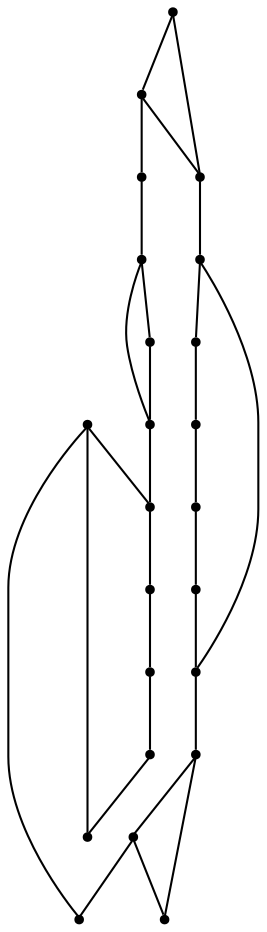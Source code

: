 graph {
  node [shape=point,comment="{\"directed\":false,\"doi\":\"10.1007/978-3-642-00219-9_40\",\"figure\":\"8 (6)\"}"]

  v0 [pos="1163.8654680119005,840.3099929206458"]
  v1 [pos="1096.2527042122774,840.3099929206458"]
  v2 [pos="1145.8520739355752,889.9529900381218"]
  v3 [pos="1141.3487492760946,939.4710103905721"]
  v4 [pos="1186.4447943399118,840.3099929206458"]
  v5 [pos="1114.3286422552064,993.6157787066676"]
  v6 [pos="1136.845424616614,867.4448972619099"]
  v7 [pos="1118.8320305402888,867.4448972619099"]
  v8 [pos="1114.3286422552064,939.471010390572"]
  v9 [pos="1105.3219293106433,889.9529900381217"]
  v10 [pos="1100.8186046511628,939.471010390572"]
  v11 [pos="1060.163372093023,939.471010390572"]
  v12 [pos="1096.2527042122774,989.1141347108623"]
  v13 [pos="1087.1834791139113,971.1075587276415"]
  v14 [pos="1073.6734096970667,971.1075587276415"]
  v15 [pos="1069.1700691311858,840.3099929206458"]
  v16 [pos="1024.136583940373,840.3099929206458"]
  v17 [pos="1060.163372093023,989.1141347108623"]
  v18 [pos="1046.6533185825792,939.471010390572"]
  v19 [pos="1042.1499621102976,889.9529900381218"]
  v20 [pos="1028.639924506254,993.6157787066676"]
  v21 [pos="1015.1298869022103,939.471010390572"]
  v22 [pos="987.9846919481143,840.3099929206458"]

  v0 -- v1 [id="-1",pos="1163.8654680119005,840.3099929206458 1096.2527042122774,840.3099929206458 1096.2527042122774,840.3099929206458 1096.2527042122774,840.3099929206458"]
  v22 -- v16 [id="-2",pos="987.9846919481143,840.3099929206458 1024.136583940373,840.3099929206458 1024.136583940373,840.3099929206458 1024.136583940373,840.3099929206458"]
  v16 -- v15 [id="-3",pos="1024.136583940373,840.3099929206458 1069.1700691311858,840.3099929206458 1069.1700691311858,840.3099929206458 1069.1700691311858,840.3099929206458"]
  v15 -- v1 [id="-4",pos="1069.1700691311858,840.3099929206458 1096.2527042122774,840.3099929206458 1096.2527042122774,840.3099929206458 1096.2527042122774,840.3099929206458"]
  v0 -- v4 [id="-6",pos="1163.8654680119005,840.3099929206458 1186.4447943399118,840.3099929206458 1186.4447943399118,840.3099929206458 1186.4447943399118,840.3099929206458"]
  v21 -- v18 [id="-7",pos="1015.1298869022103,939.471010390572 1046.6533185825792,939.471010390572 1046.6533185825792,939.471010390572 1046.6533185825792,939.471010390572"]
  v21 -- v22 [id="-8",pos="1015.1298869022103,939.471010390572 987.9846919481143,840.3099929206458 987.9846919481143,840.3099929206458 987.9846919481143,840.3099929206458"]
  v18 -- v11 [id="-10",pos="1046.6533185825792,939.471010390572 1060.163372093023,939.471010390572 1060.163372093023,939.471010390572 1060.163372093023,939.471010390572"]
  v11 -- v10 [id="-11",pos="1060.163372093023,939.471010390572 1100.8186046511628,939.471010390572 1100.8186046511628,939.471010390572 1100.8186046511628,939.471010390572"]
  v10 -- v8 [id="-12",pos="1100.8186046511628,939.471010390572 1114.3286422552064,939.471010390572 1114.3286422552064,939.471010390572 1114.3286422552064,939.471010390572"]
  v8 -- v3 [id="-13",pos="1114.3286422552064,939.471010390572 1141.3487492760946,939.4710103905721 1141.3487492760946,939.4710103905721 1141.3487492760946,939.4710103905721"]
  v16 -- v19 [id="-14",pos="1024.136583940373,840.3099929206458 1042.1499621102976,889.9529900381218 1042.1499621102976,889.9529900381218 1042.1499621102976,889.9529900381218"]
  v20 -- v21 [id="-15",pos="1028.639924506254,993.6157787066676 1015.1298869022103,939.471010390572 1015.1298869022103,939.471010390572 1015.1298869022103,939.471010390572"]
  v20 -- v18 [id="-16",pos="1028.639924506254,993.6157787066676 1046.6533185825792,939.471010390572 1046.6533185825792,939.471010390572 1046.6533185825792,939.471010390572"]
  v19 -- v15 [id="-17",pos="1042.1499621102976,889.9529900381218 1069.1700691311858,840.3099929206458 1069.1700691311858,840.3099929206458 1069.1700691311858,840.3099929206458"]
  v17 -- v14 [id="-19",pos="1060.163372093023,989.1141347108623 1073.6734096970667,971.1075587276415 1073.6734096970667,971.1075587276415 1073.6734096970667,971.1075587276415"]
  v11 -- v17 [id="-20",pos="1060.163372093023,939.471010390572 1060.163372093023,989.1141347108623 1060.163372093023,989.1141347108623 1060.163372093023,989.1141347108623"]
  v14 -- v13 [id="-22",pos="1073.6734096970667,971.1075587276415 1087.1834791139113,971.1075587276415 1087.1834791139113,971.1075587276415 1087.1834791139113,971.1075587276415"]
  v13 -- v12 [id="-23",pos="1087.1834791139113,971.1075587276415 1096.2527042122774,989.1141347108623 1096.2527042122774,989.1141347108623 1096.2527042122774,989.1141347108623"]
  v12 -- v10 [id="-24",pos="1096.2527042122774,989.1141347108623 1100.8186046511628,939.471010390572 1100.8186046511628,939.471010390572 1100.8186046511628,939.471010390572"]
  v1 -- v9 [id="-25",pos="1096.2527042122774,840.3099929206458 1105.3219293106433,889.9529900381217 1105.3219293106433,889.9529900381217 1105.3219293106433,889.9529900381217"]
  v9 -- v7 [id="-27",pos="1105.3219293106433,889.9529900381217 1118.8320305402888,867.4448972619099 1118.8320305402888,867.4448972619099 1118.8320305402888,867.4448972619099"]
  v5 -- v8 [id="-28",pos="1114.3286422552064,993.6157787066676 1114.3286422552064,939.471010390572 1114.3286422552064,939.471010390572 1114.3286422552064,939.471010390572"]
  v7 -- v6 [id="-30",pos="1118.8320305402888,867.4448972619099 1136.845424616614,867.4448972619099 1136.845424616614,867.4448972619099 1136.845424616614,867.4448972619099"]
  v6 -- v2 [id="-31",pos="1136.845424616614,867.4448972619099 1145.8520739355752,889.9529900381218 1145.8520739355752,889.9529900381218 1145.8520739355752,889.9529900381218"]
  v3 -- v5 [id="-32",pos="1141.3487492760946,939.4710103905721 1114.3286422552064,993.6157787066676 1114.3286422552064,993.6157787066676 1114.3286422552064,993.6157787066676"]
  v3 -- v4 [id="-33",pos="1141.3487492760946,939.4710103905721 1186.4447943399118,840.3099929206458 1186.4447943399118,840.3099929206458 1186.4447943399118,840.3099929206458"]
  v2 -- v0 [id="-34",pos="1145.8520739355752,889.9529900381218 1163.8654680119005,840.3099929206458 1163.8654680119005,840.3099929206458 1163.8654680119005,840.3099929206458"]
}